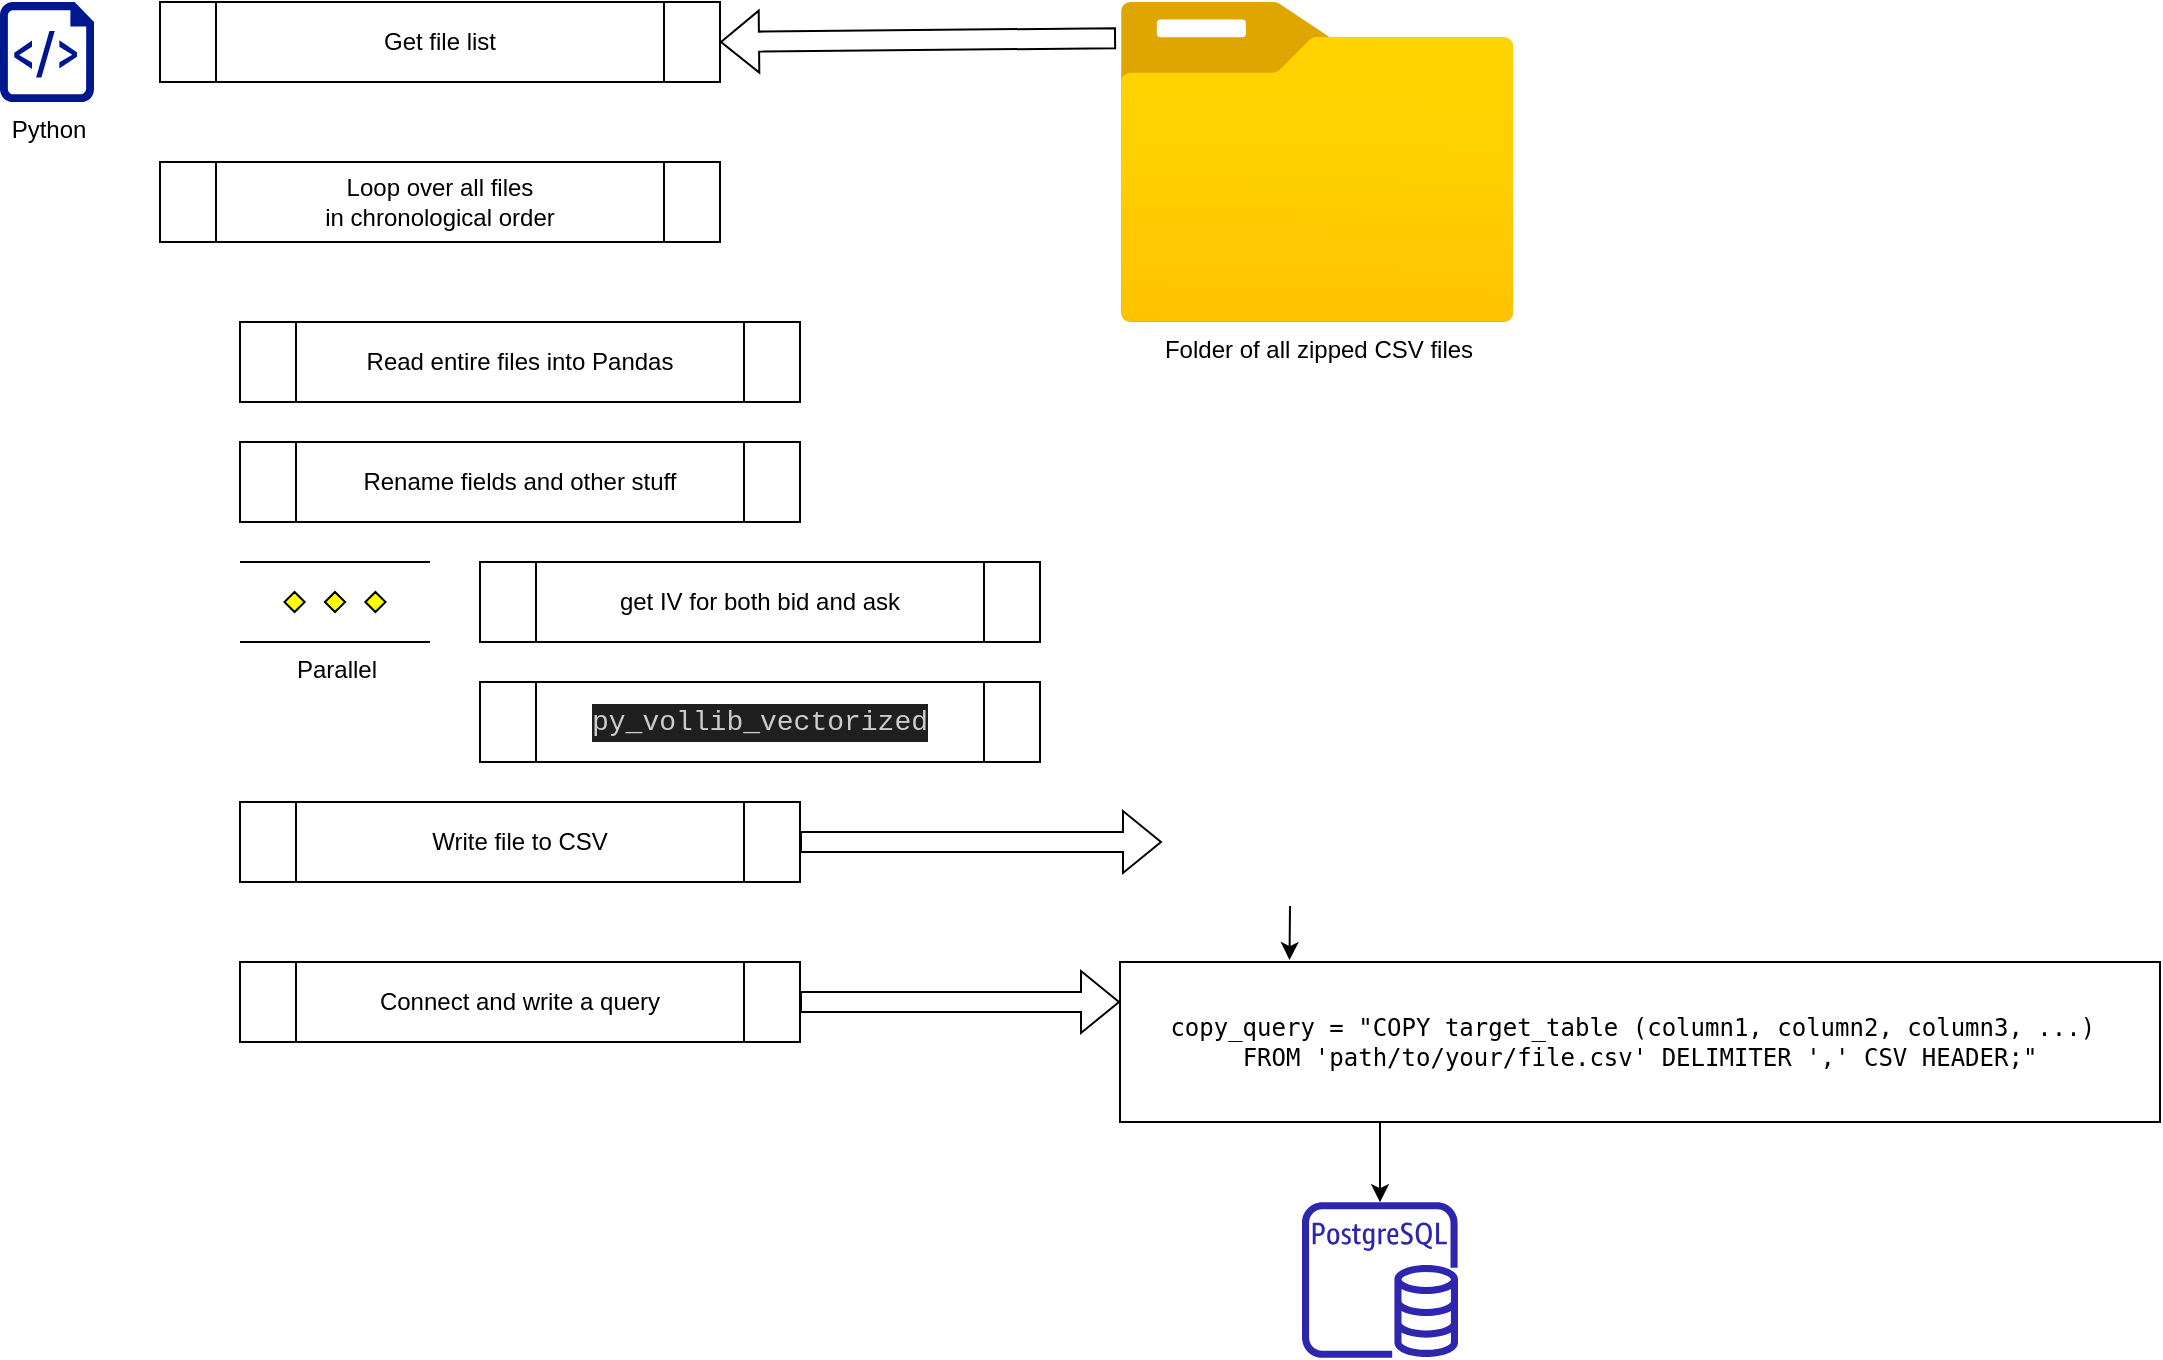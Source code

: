 <mxfile version="21.2.9" type="github">
  <diagram name="Page-1" id="bYtUSTcAQVKGWqXSOV6C">
    <mxGraphModel dx="1434" dy="746" grid="1" gridSize="10" guides="1" tooltips="1" connect="1" arrows="1" fold="1" page="1" pageScale="1" pageWidth="850" pageHeight="1100" math="0" shadow="0">
      <root>
        <mxCell id="0" />
        <mxCell id="1" parent="0" />
        <mxCell id="FzpSFBLgi2r7-hQS6V0X-1" value="Python" style="sketch=0;aspect=fixed;pointerEvents=1;shadow=0;dashed=0;html=1;strokeColor=none;labelPosition=center;verticalLabelPosition=bottom;verticalAlign=top;align=center;fillColor=#00188D;shape=mxgraph.azure.script_file" vertex="1" parent="1">
          <mxGeometry x="40" y="360" width="47" height="50" as="geometry" />
        </mxCell>
        <mxCell id="FzpSFBLgi2r7-hQS6V0X-5" value="Get file list" style="shape=process;whiteSpace=wrap;html=1;backgroundOutline=1;" vertex="1" parent="1">
          <mxGeometry x="120" y="360" width="280" height="40" as="geometry" />
        </mxCell>
        <mxCell id="FzpSFBLgi2r7-hQS6V0X-7" value="&lt;div&gt;Loop over all files&lt;/div&gt;&lt;div&gt;in chronological order&lt;br&gt;&lt;/div&gt;" style="shape=process;whiteSpace=wrap;html=1;backgroundOutline=1;" vertex="1" parent="1">
          <mxGeometry x="120" y="440" width="280" height="40" as="geometry" />
        </mxCell>
        <mxCell id="FzpSFBLgi2r7-hQS6V0X-8" value="Read entire files into Pandas" style="shape=process;whiteSpace=wrap;html=1;backgroundOutline=1;" vertex="1" parent="1">
          <mxGeometry x="160" y="520" width="280" height="40" as="geometry" />
        </mxCell>
        <mxCell id="FzpSFBLgi2r7-hQS6V0X-9" value="Rename fields and other stuff" style="shape=process;whiteSpace=wrap;html=1;backgroundOutline=1;" vertex="1" parent="1">
          <mxGeometry x="160" y="580" width="280" height="40" as="geometry" />
        </mxCell>
        <mxCell id="FzpSFBLgi2r7-hQS6V0X-11" value="get IV for both bid and ask" style="shape=process;whiteSpace=wrap;html=1;backgroundOutline=1;" vertex="1" parent="1">
          <mxGeometry x="280" y="640" width="280" height="40" as="geometry" />
        </mxCell>
        <mxCell id="FzpSFBLgi2r7-hQS6V0X-12" value="Parallel" style="verticalLabelPosition=bottom;verticalAlign=top;html=1;shape=mxgraph.flowchart.parallel_mode;pointerEvents=1" vertex="1" parent="1">
          <mxGeometry x="160" y="640" width="95" height="40" as="geometry" />
        </mxCell>
        <mxCell id="FzpSFBLgi2r7-hQS6V0X-13" value="&lt;div style=&quot;color: rgb(204, 204, 204); background-color: rgb(31, 31, 31); font-family: Consolas, &amp;quot;Courier New&amp;quot;, monospace; font-weight: normal; font-size: 14px; line-height: 19px;&quot;&gt;&lt;div&gt;py_vollib_vectorized&lt;/div&gt;&lt;/div&gt;" style="shape=process;whiteSpace=wrap;html=1;backgroundOutline=1;" vertex="1" parent="1">
          <mxGeometry x="280" y="700" width="280" height="40" as="geometry" />
        </mxCell>
        <mxCell id="FzpSFBLgi2r7-hQS6V0X-14" value="Write file to CSV" style="shape=process;whiteSpace=wrap;html=1;backgroundOutline=1;" vertex="1" parent="1">
          <mxGeometry x="160" y="760" width="280" height="40" as="geometry" />
        </mxCell>
        <mxCell id="FzpSFBLgi2r7-hQS6V0X-15" value="" style="sketch=0;outlineConnect=0;fontColor=#232F3E;gradientColor=none;fillColor=#2E27AD;strokeColor=none;dashed=0;verticalLabelPosition=bottom;verticalAlign=top;align=center;html=1;fontSize=12;fontStyle=0;aspect=fixed;pointerEvents=1;shape=mxgraph.aws4.rds_postgresql_instance;" vertex="1" parent="1">
          <mxGeometry x="691" y="960" width="78" height="78" as="geometry" />
        </mxCell>
        <mxCell id="FzpSFBLgi2r7-hQS6V0X-16" value="Connect and write a query" style="shape=process;whiteSpace=wrap;html=1;backgroundOutline=1;" vertex="1" parent="1">
          <mxGeometry x="160" y="840" width="280" height="40" as="geometry" />
        </mxCell>
        <mxCell id="FzpSFBLgi2r7-hQS6V0X-24" style="edgeStyle=orthogonalEdgeStyle;rounded=0;orthogonalLoop=1;jettySize=auto;html=1;exitX=0.25;exitY=1;exitDx=0;exitDy=0;" edge="1" parent="1" source="FzpSFBLgi2r7-hQS6V0X-17" target="FzpSFBLgi2r7-hQS6V0X-15">
          <mxGeometry relative="1" as="geometry" />
        </mxCell>
        <mxCell id="FzpSFBLgi2r7-hQS6V0X-17" value="&lt;br&gt;&lt;pre&gt;&lt;code class=&quot;!whitespace-pre hljs language-python&quot;&gt;copy_query = &lt;span class=&quot;hljs-string&quot;&gt;&quot;COPY target_table (column1, column2, column3, ...) &lt;br&gt;FROM &#39;path/to/your/file.csv&#39; DELIMITER &#39;,&#39; CSV HEADER;&quot;&lt;/span&gt;&lt;br&gt;&lt;/code&gt;&lt;/pre&gt;&lt;br&gt;" style="rounded=0;whiteSpace=wrap;html=1;" vertex="1" parent="1">
          <mxGeometry x="600" y="840" width="520" height="80" as="geometry" />
        </mxCell>
        <mxCell id="FzpSFBLgi2r7-hQS6V0X-18" value="" style="group" vertex="1" connectable="0" parent="1">
          <mxGeometry x="600" y="360" width="240" height="160" as="geometry" />
        </mxCell>
        <mxCell id="FzpSFBLgi2r7-hQS6V0X-6" value="Folder of all zipped CSV files" style="image;aspect=fixed;html=1;points=[];align=center;fontSize=12;image=img/lib/azure2/general/Folder_Blank.svg;" vertex="1" parent="FzpSFBLgi2r7-hQS6V0X-18">
          <mxGeometry width="197.143" height="160" as="geometry" />
        </mxCell>
        <mxCell id="FzpSFBLgi2r7-hQS6V0X-3" value="" style="shape=image;html=1;verticalAlign=top;verticalLabelPosition=bottom;labelBackgroundColor=#ffffff;imageAspect=0;aspect=fixed;image=https://cdn1.iconfinder.com/data/icons/hawcons/32/699233-icon-124-document-file-zip-128.png" vertex="1" parent="FzpSFBLgi2r7-hQS6V0X-18">
          <mxGeometry x="116.757" y="21.467" width="68.201" height="68.201" as="geometry" />
        </mxCell>
        <mxCell id="FzpSFBLgi2r7-hQS6V0X-4" value="" style="shape=image;html=1;verticalAlign=top;verticalLabelPosition=bottom;labelBackgroundColor=#ffffff;imageAspect=0;aspect=fixed;image=https://cdn3.iconfinder.com/data/icons/cad-database-presentation-spreadsheet-vector-fil-2/512/19-128.png" vertex="1" parent="FzpSFBLgi2r7-hQS6V0X-18">
          <mxGeometry x="149.189" y="74.749" width="68.201" height="68.201" as="geometry" />
        </mxCell>
        <mxCell id="FzpSFBLgi2r7-hQS6V0X-23" style="edgeStyle=orthogonalEdgeStyle;rounded=0;orthogonalLoop=1;jettySize=auto;html=1;exitX=0.5;exitY=1;exitDx=0;exitDy=0;entryX=0.163;entryY=-0.012;entryDx=0;entryDy=0;entryPerimeter=0;" edge="1" parent="1" source="FzpSFBLgi2r7-hQS6V0X-19" target="FzpSFBLgi2r7-hQS6V0X-17">
          <mxGeometry relative="1" as="geometry" />
        </mxCell>
        <mxCell id="FzpSFBLgi2r7-hQS6V0X-19" value="" style="shape=image;html=1;verticalAlign=top;verticalLabelPosition=bottom;labelBackgroundColor=#ffffff;imageAspect=0;aspect=fixed;image=https://cdn3.iconfinder.com/data/icons/cad-database-presentation-spreadsheet-vector-fil-2/512/19-128.png" vertex="1" parent="1">
          <mxGeometry x="621" y="684" width="128" height="128" as="geometry" />
        </mxCell>
        <mxCell id="FzpSFBLgi2r7-hQS6V0X-20" value="" style="shape=flexArrow;endArrow=classic;html=1;rounded=0;exitX=-0.01;exitY=0.113;exitDx=0;exitDy=0;exitPerimeter=0;entryX=1;entryY=0.5;entryDx=0;entryDy=0;" edge="1" parent="1" source="FzpSFBLgi2r7-hQS6V0X-6" target="FzpSFBLgi2r7-hQS6V0X-5">
          <mxGeometry width="50" height="50" relative="1" as="geometry">
            <mxPoint x="482" y="405" as="sourcePoint" />
            <mxPoint x="532" y="355" as="targetPoint" />
          </mxGeometry>
        </mxCell>
        <mxCell id="FzpSFBLgi2r7-hQS6V0X-21" value="" style="shape=flexArrow;endArrow=classic;html=1;rounded=0;exitX=1;exitY=0.5;exitDx=0;exitDy=0;entryX=0;entryY=0.75;entryDx=0;entryDy=0;" edge="1" parent="1" source="FzpSFBLgi2r7-hQS6V0X-14" target="FzpSFBLgi2r7-hQS6V0X-19">
          <mxGeometry width="50" height="50" relative="1" as="geometry">
            <mxPoint x="608" y="388" as="sourcePoint" />
            <mxPoint x="410" y="390" as="targetPoint" />
          </mxGeometry>
        </mxCell>
        <mxCell id="FzpSFBLgi2r7-hQS6V0X-25" value="" style="shape=flexArrow;endArrow=classic;html=1;rounded=0;exitX=1;exitY=0.5;exitDx=0;exitDy=0;entryX=0;entryY=0.25;entryDx=0;entryDy=0;" edge="1" parent="1" source="FzpSFBLgi2r7-hQS6V0X-16" target="FzpSFBLgi2r7-hQS6V0X-17">
          <mxGeometry width="50" height="50" relative="1" as="geometry">
            <mxPoint x="450" y="790" as="sourcePoint" />
            <mxPoint x="631" y="790" as="targetPoint" />
          </mxGeometry>
        </mxCell>
      </root>
    </mxGraphModel>
  </diagram>
</mxfile>
